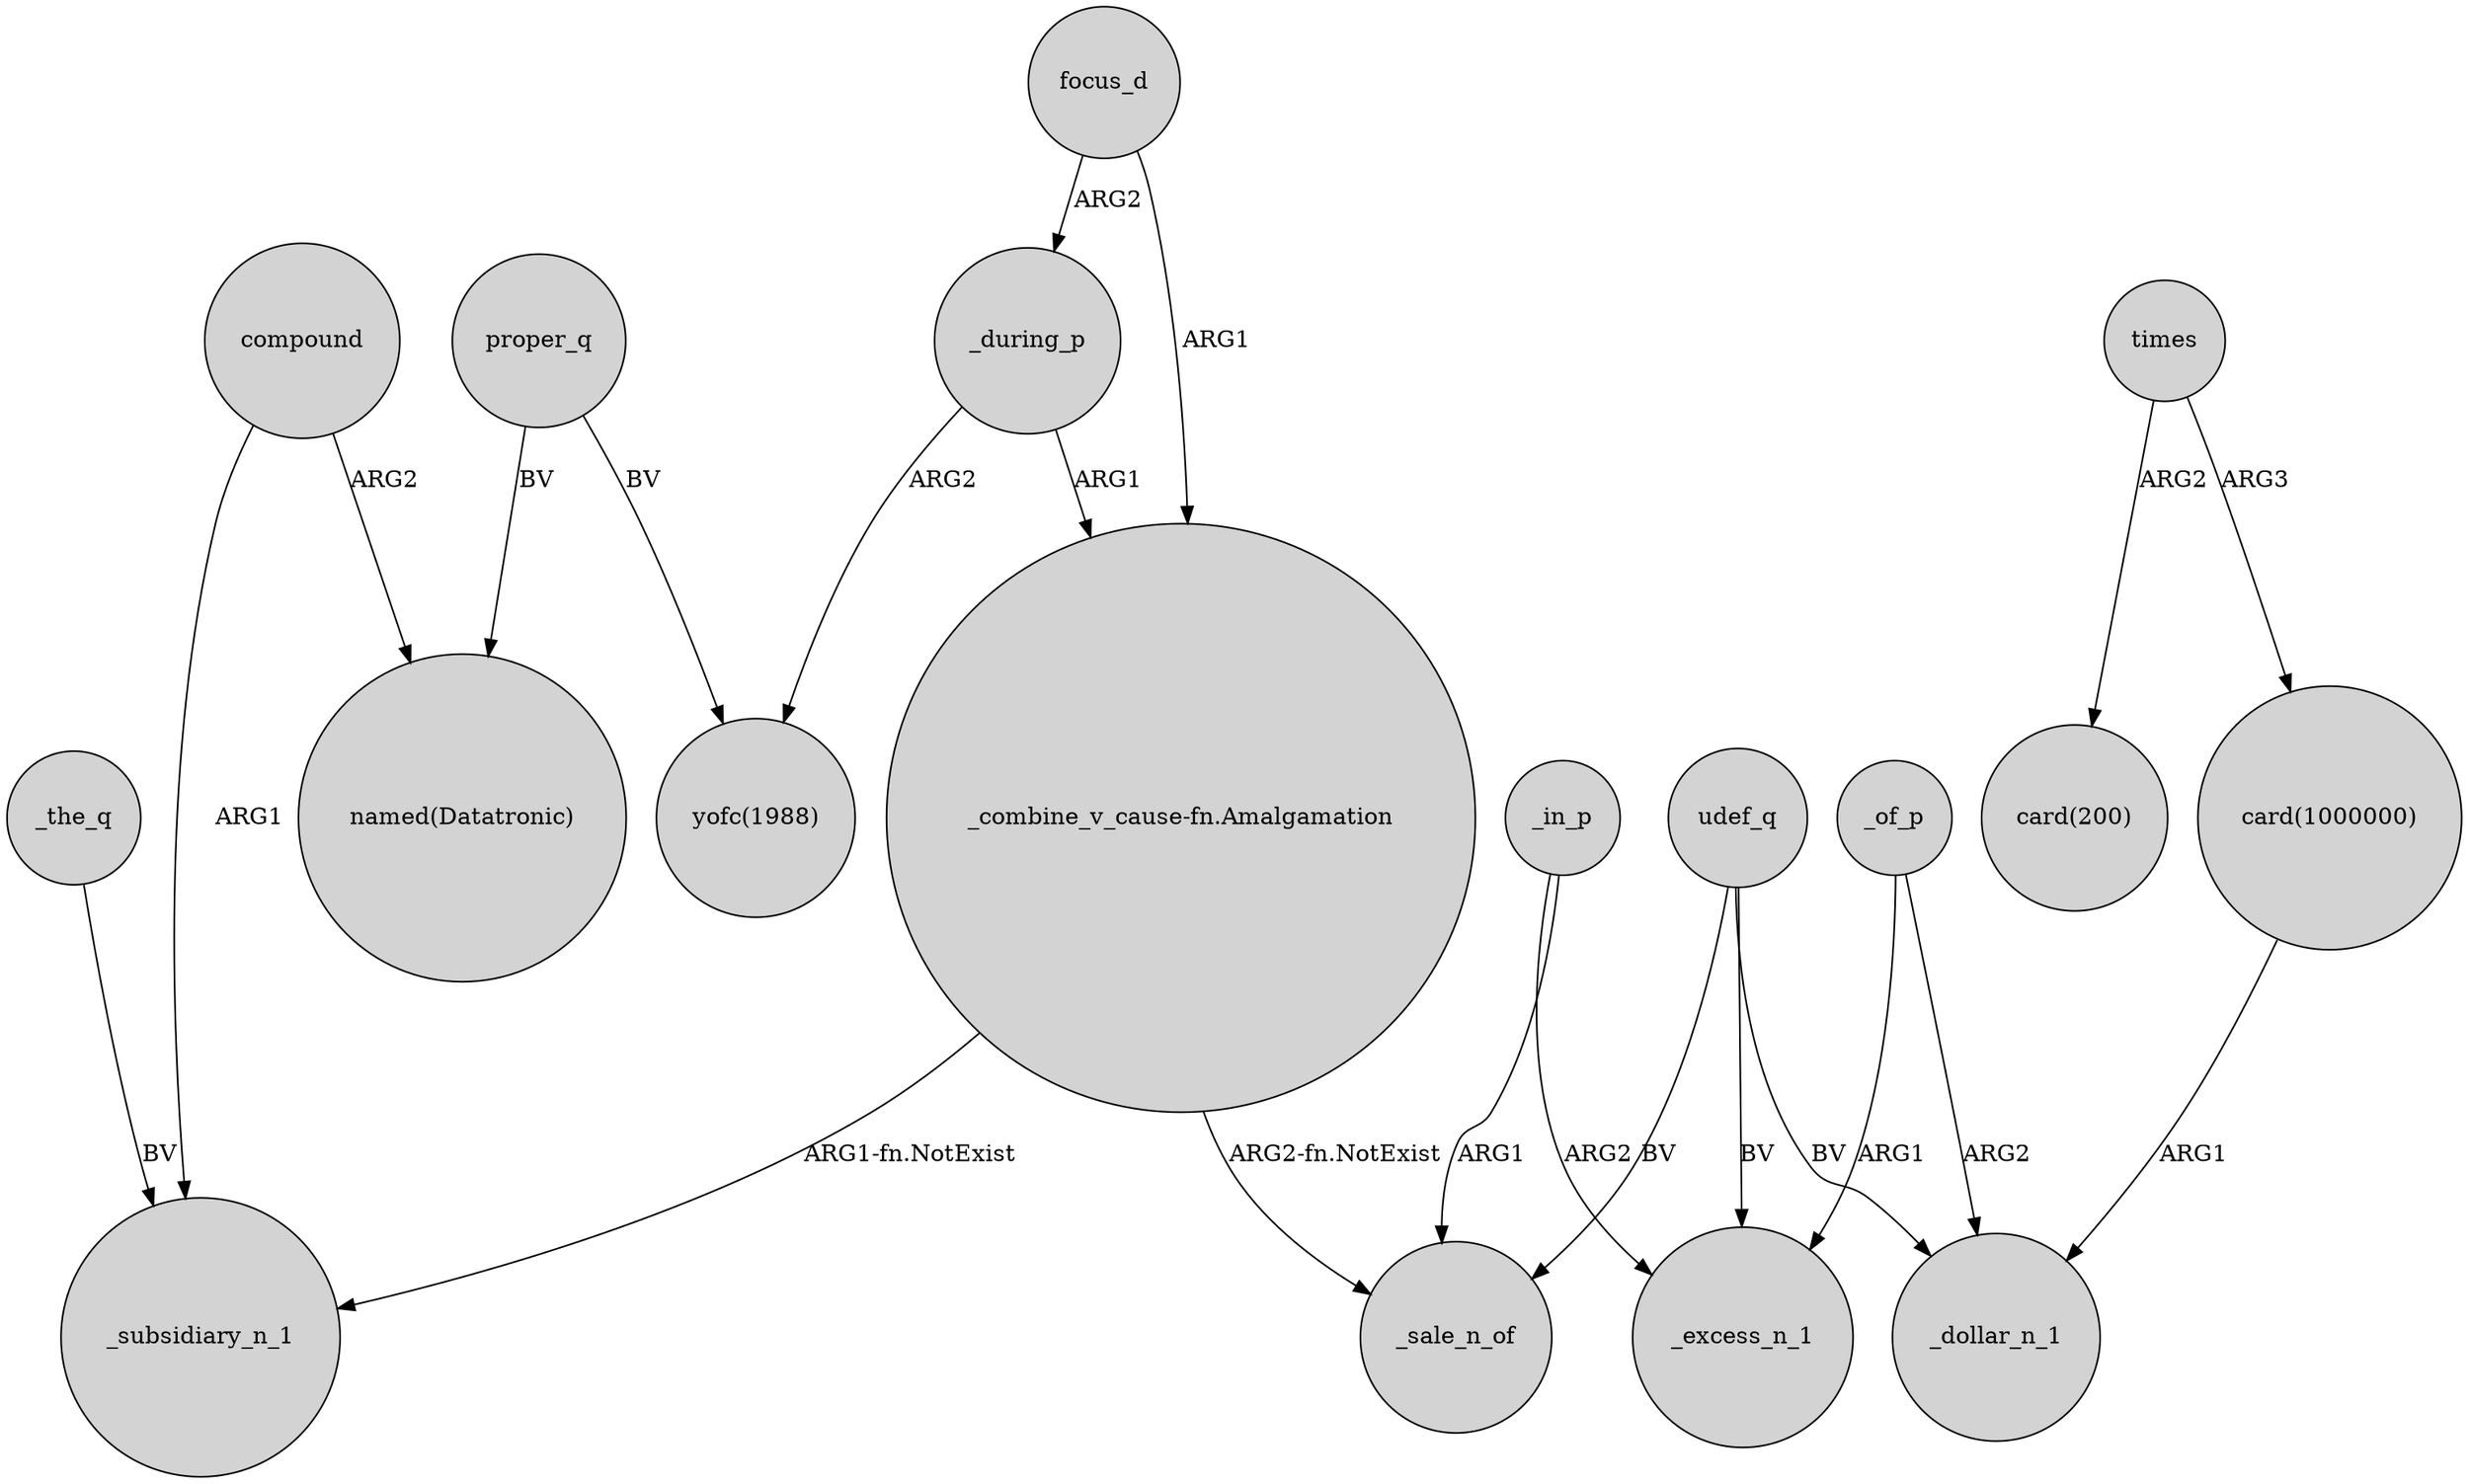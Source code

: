 digraph {
	node [shape=circle style=filled]
	focus_d -> _during_p [label=ARG2]
	compound -> "named(Datatronic)" [label=ARG2]
	udef_q -> _excess_n_1 [label=BV]
	"card(1000000)" -> _dollar_n_1 [label=ARG1]
	_in_p -> _excess_n_1 [label=ARG2]
	focus_d -> "_combine_v_cause-fn.Amalgamation" [label=ARG1]
	_the_q -> _subsidiary_n_1 [label=BV]
	_of_p -> _excess_n_1 [label=ARG1]
	_during_p -> "yofc(1988)" [label=ARG2]
	_during_p -> "_combine_v_cause-fn.Amalgamation" [label=ARG1]
	times -> "card(200)" [label=ARG2]
	proper_q -> "yofc(1988)" [label=BV]
	times -> "card(1000000)" [label=ARG3]
	"_combine_v_cause-fn.Amalgamation" -> _subsidiary_n_1 [label="ARG1-fn.NotExist"]
	proper_q -> "named(Datatronic)" [label=BV]
	udef_q -> _sale_n_of [label=BV]
	compound -> _subsidiary_n_1 [label=ARG1]
	_of_p -> _dollar_n_1 [label=ARG2]
	"_combine_v_cause-fn.Amalgamation" -> _sale_n_of [label="ARG2-fn.NotExist"]
	_in_p -> _sale_n_of [label=ARG1]
	udef_q -> _dollar_n_1 [label=BV]
}
